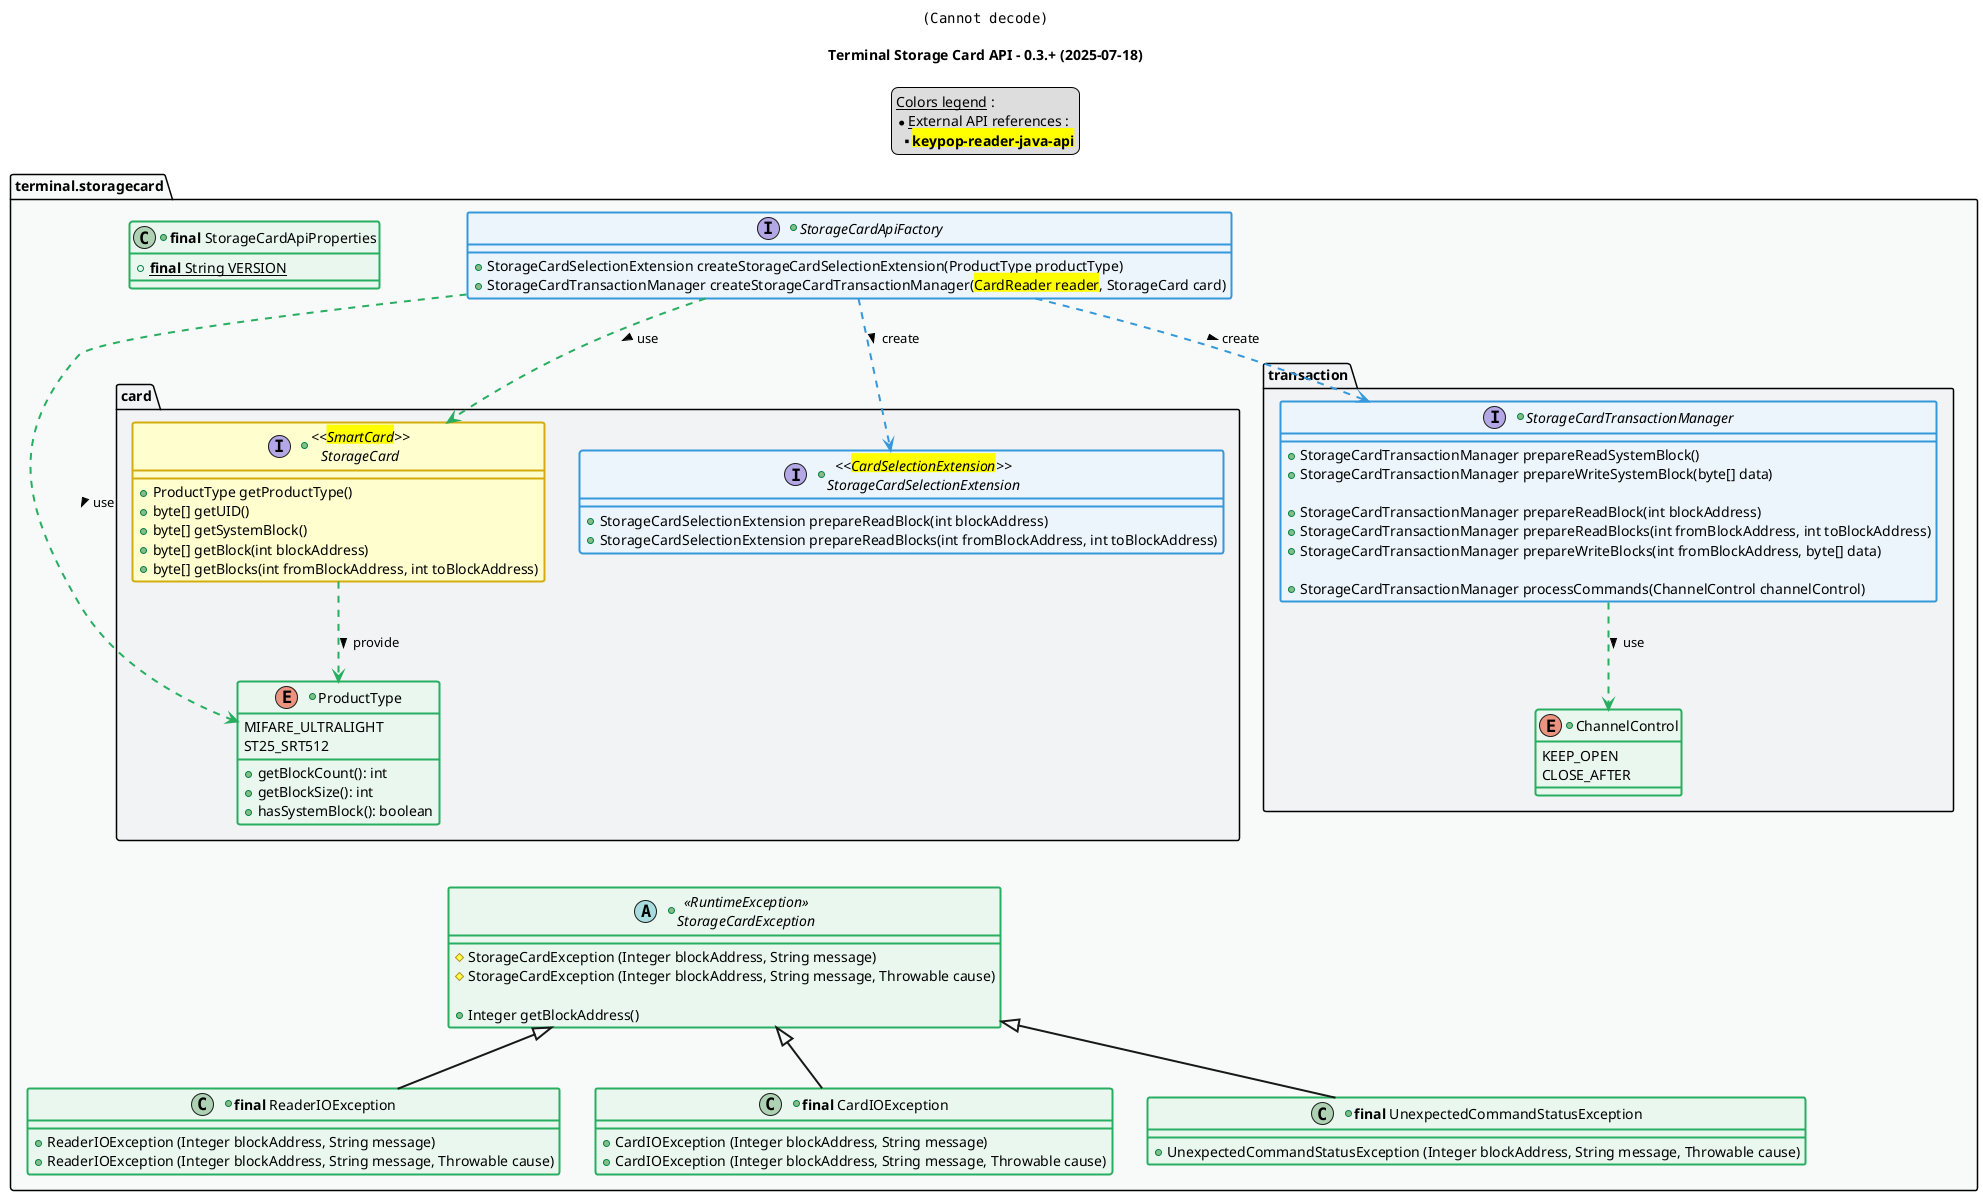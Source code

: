 @startuml
title
    <img:../assets/logo.svg{scale=0.2}>

    Terminal Storage Card API - 0.3.+ (2025-07-18)
end title

' == THEME ==

'Couleurs issues de : https://htmlcolorcodes.com/fr/tableau-de-couleur/tableau-de-couleur-design-plat/
!define C_GREY1 F8F9F9
!define C_GREY2 F2F3F4
!define C_GREY3 E5E7E9
!define C_GREY4 D7DBDD
!define C_GREY5 CACFD2
!define C_GREY6 BDC3C7
!define C_LINK 3498DB
!define C_USE 27AE60

skinparam ClassBorderThickness 2
skinparam ArrowThickness 2

' Yellow
skinparam ClassBackgroundColor #FEFECE
skinparam ClassBorderColor #D4AC0D
' Red
skinparam ClassBackgroundColor<<red>> #FDEDEC
skinparam ClassBorderColor<<red>> #E74C3C
hide <<red>> stereotype
' Purple
skinparam ClassBackgroundColor<<purple>> #F4ECF7
skinparam ClassBorderColor<<purple>> #8E44AD
hide <<purple>> stereotype
' blue
skinparam ClassBackgroundColor<<blue>> #EBF5FB
skinparam ClassBorderColor<<blue>> #3498DB
hide <<blue>> stereotype
' Green
skinparam ClassBackgroundColor<<green>> #E9F7EF
skinparam ClassBorderColor<<green>> #27AE60
hide <<green>> stereotype
' Grey
skinparam ClassBackgroundColor<<grey>> #EAECEE
skinparam ClassBorderColor<<grey>> #2C3E50
hide <<grey>> stereotype

' == CONTENT ==

legend top
    __Colors legend__ :
    * __External API references__ :
    ** <back:yellow>**keypop-reader-java-api**</back>
end legend

package "terminal.storagecard" as root {
    +class "**final** StorageCardApiProperties" as ApiProperties <<green>> {
        +{static} **final** String VERSION
    }
    +interface "StorageCardApiFactory" as StorageCardApiFactory <<blue>> {
        +StorageCardSelectionExtension createStorageCardSelectionExtension(ProductType productType)
        +StorageCardTransactionManager createStorageCardTransactionManager(<back:yellow>CardReader reader</back>, StorageCard card)
    }

    package "card" as card {
        +interface "<<<back:yellow>CardSelectionExtension</back>>>\nStorageCardSelectionExtension" as StorageCardSelectionExtension <<blue>> {
            +StorageCardSelectionExtension prepareReadBlock(int blockAddress)
            +StorageCardSelectionExtension prepareReadBlocks(int fromBlockAddress, int toBlockAddress)
        }
        +interface "<<<back:yellow>SmartCard</back>>>\nStorageCard" as StorageCard {
            +ProductType getProductType()
            +byte[] getUID()
            +byte[] getSystemBlock()
            +byte[] getBlock(int blockAddress)
            +byte[] getBlocks(int fromBlockAddress, int toBlockAddress)
        }
        +enum "ProductType" as ProductType <<green>> {
            MIFARE_ULTRALIGHT
            ST25_SRT512

            +getBlockCount(): int
            +getBlockSize(): int
            +hasSystemBlock(): boolean
        }
    }

    package "transaction" as transaction {
        +interface "StorageCardTransactionManager" as StorageCardTransactionManager <<blue>> {
            +StorageCardTransactionManager prepareReadSystemBlock()
            +StorageCardTransactionManager prepareWriteSystemBlock(byte[] data)

            +StorageCardTransactionManager prepareReadBlock(int blockAddress)
            +StorageCardTransactionManager prepareReadBlocks(int fromBlockAddress, int toBlockAddress)
            +StorageCardTransactionManager prepareWriteBlocks(int fromBlockAddress, byte[] data)

            +StorageCardTransactionManager processCommands(ChannelControl channelControl)
        }
        +enum "ChannelControl" as ChannelControl <<green>> {
            KEEP_OPEN
            CLOSE_AFTER
        }
    }

    ' Exceptions
    +abstract class "<<RuntimeException>>\nStorageCardException" as StorageCardException <<green>> {
        #StorageCardException (Integer blockAddress, String message)
        #StorageCardException (Integer blockAddress, String message, Throwable cause)

        +Integer getBlockAddress()
    }
    +class "**final** ReaderIOException" as ReaderIOException <<green>> extends StorageCardException {
        +ReaderIOException (Integer blockAddress, String message)
        +ReaderIOException (Integer blockAddress, String message, Throwable cause)
    }
    +class "**final** CardIOException" as CardIOException <<green>> extends StorageCardException {
        +CardIOException (Integer blockAddress, String message)
        +CardIOException (Integer blockAddress, String message, Throwable cause)
    }
    +class "**final** UnexpectedCommandStatusException" as UnexpectedCommandStatusException <<green>> extends StorageCardException {
        +UnexpectedCommandStatusException (Integer blockAddress, String message, Throwable cause)
    }
}

' Associations
StorageCardApiFactory ..> StorageCardSelectionExtension #C_LINK : create >
StorageCardApiFactory ..> StorageCardTransactionManager #C_LINK : create >
StorageCard ..> ProductType #C_USE : provide >
StorageCardTransactionManager ..> ChannelControl #C_USE : use >
StorageCardApiFactory .right.> StorageCard #C_USE : use >
StorageCardApiFactory .right.> ProductType #C_USE : use >

' == LAYOUT ==

ProductType -[hidden]- StorageCardException

' == STYLE ==

package root #C_GREY1 {}
package root.card #C_GREY2 {}
package root.transaction #C_GREY2 {}

@enduml